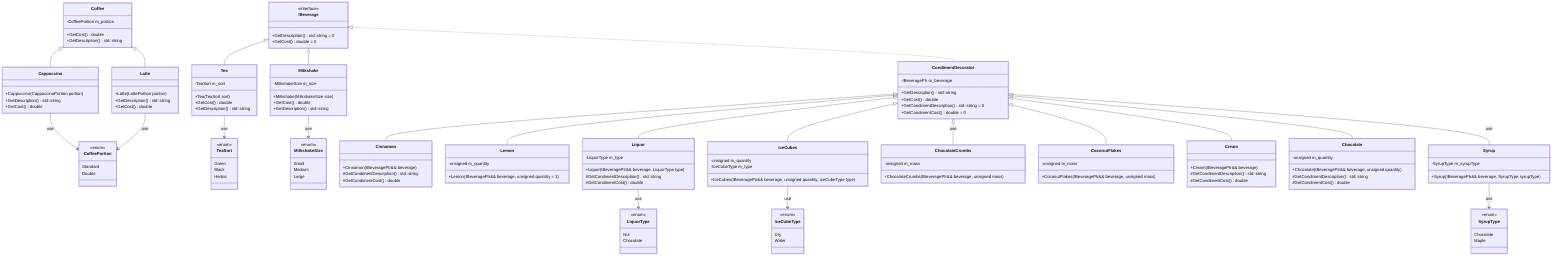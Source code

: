 classDiagram
  direction TB

  class IBeverage {
    <<interface>>
    +GetDescription() std::string = 0
    +GetCost() double = 0
  }

  class Coffee {
    +GetCost() double
    +GetDescription() std::string

    -CoffeePortion m_portion
  }

  class Cappuccino {
    +Cappuccino(CappuccinoPortion portion)
    +GetDescription() std::string
    +GetCost() double
  }

  class Latte {
    +Latte(LattePortion portion)
    +GetDescription() std::string
    +GetCost() double
  }

  class CoffeePortion {
    <<enum>>
    Standard
    Double
  }

  class Tea {
    +Tea(TeaSort sort)
    +GetCost() double
    +GetDescription() std::string
    -TeaSort m_sort
  }

  class TeaSort {
    <<enum>>
    Green
    Black
    Herbal
  }

  class Milkshake {
    +Milkshake(MilkshakeSize size)
    +GetCost() double
    +GetDescription() std::string
    -MilkshakeSize m_size
  }

  class MilkshakeSize {
    <<enum>>
    Small
    Medium
    Large
  }

  Coffee <|-- Cappuccino
  Coffee <|-- Latte
  IBeverage <|-- Tea
  IBeverage <|-- Milkshake

  Cappuccino --> CoffeePortion : use
  Latte --> CoffeePortion : use
  Tea --> TeaSort : use
  Milkshake --> MilkshakeSize : use

  class CondimentDecorator {
    +GetDescription() std::string
    +GetCost() double
    +GetCondimentDescription() std::string = 0
    +GetCondimentCost() double = 0

    -IBeveragePtr m_beverage
  }

  class Cinnamon {
	  +Cinnamon(IBeveragePtr&& beverage)

    #GetCondimentDescription() std::string
    #GetCondimentCost() double
  }

  class Lemon {
    +Lemon(IBeveragePtr&& beverage, unsigned quantity = 1)
    -unsigned m_quantity
  }

  class IceCubeType {
    <<enum>>
    Dry
    Water
  }

  class IceCubes {
    +IceCubes(IBeveragePtr&& beverage, unsigned quantity, IceCubeType type)
    -unsigned m_quantity
	  -IceCubeType m_type
  }

  class SyrupType {
    <<enum>>
    Chocolate
    Maple
  }

  class Syrup {
    +Syrup(IBeveragePtr&& beverage, SyrupType syrupType)

    -SyrupType m_syrupType
  }

  class ChocolateCrumbs {
	  +ChocolateCrumbs(IBeveragePtr&& beverage, unsigned mass)

	  -unsigned m_mass
  }

  class CoconutFlakes {
  	+CoconutFlakes(IBeveragePtr&& beverage, unsigned mass)
	  -unsigned m_mass
  }

  class Cream {
    +Cream(IBeveragePtr&& beverage)
    #GetCondimentDescription() std::string
    #GetCondimentCost() double
  }

  class Chocolate {
    +Chocolate(IBeveragePtr&& beverage, unsigned quantity)
    -unsigned m_quantity
    #GetCondimentDescription() std::string
    #GetCondimentCost() double
  }

  class LiquorType {
    <<enum>>
    Nut
    Chocolate
  }

  class Liquor {
    +Liquor(IBeveragePtr&& beverage, LiquorType type)
    -LiquorType m_type
    #GetCondimentDescription() std::string
    #GetCondimentCost() double
  }

  Liquor --> LiquorType : use
  IceCubes --> IceCubeType : use
  Syrup --> SyrupType : use

  IBeverage <|.. CondimentDecorator
  CondimentDecorator <|-- Cream
  CondimentDecorator <|-- Chocolate
  CondimentDecorator <|-- Liquor
  CondimentDecorator <|-- Cinnamon
  CondimentDecorator <|-- Lemon
  CondimentDecorator <|-- IceCubes
  CondimentDecorator <|-- Syrup : use
  CondimentDecorator <|-- ChocolateCrumbs : use
  CondimentDecorator <|-- CoconutFlakes